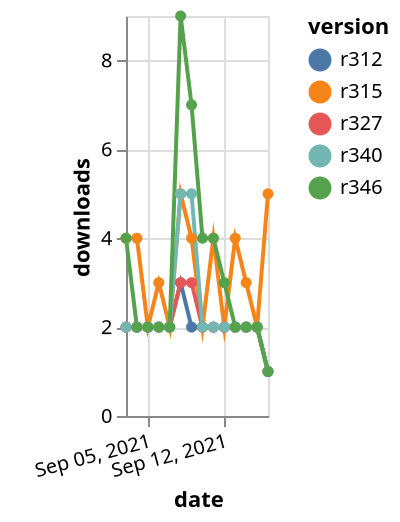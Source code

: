 {"$schema": "https://vega.github.io/schema/vega-lite/v5.json", "description": "A simple bar chart with embedded data.", "data": {"values": [{"date": "2021-09-03", "total": 2665, "delta": 2, "version": "r312"}, {"date": "2021-09-04", "total": 2667, "delta": 2, "version": "r312"}, {"date": "2021-09-05", "total": 2669, "delta": 2, "version": "r312"}, {"date": "2021-09-06", "total": 2671, "delta": 2, "version": "r312"}, {"date": "2021-09-07", "total": 2673, "delta": 2, "version": "r312"}, {"date": "2021-09-08", "total": 2676, "delta": 3, "version": "r312"}, {"date": "2021-09-09", "total": 2678, "delta": 2, "version": "r312"}, {"date": "2021-09-10", "total": 2680, "delta": 2, "version": "r312"}, {"date": "2021-09-11", "total": 2682, "delta": 2, "version": "r312"}, {"date": "2021-09-12", "total": 2684, "delta": 2, "version": "r312"}, {"date": "2021-09-13", "total": 2686, "delta": 2, "version": "r312"}, {"date": "2021-09-14", "total": 2688, "delta": 2, "version": "r312"}, {"date": "2021-09-15", "total": 2690, "delta": 2, "version": "r312"}, {"date": "2021-09-16", "total": 2691, "delta": 1, "version": "r312"}, {"date": "2021-09-03", "total": 1888, "delta": 4, "version": "r315"}, {"date": "2021-09-04", "total": 1892, "delta": 4, "version": "r315"}, {"date": "2021-09-05", "total": 1894, "delta": 2, "version": "r315"}, {"date": "2021-09-06", "total": 1897, "delta": 3, "version": "r315"}, {"date": "2021-09-07", "total": 1899, "delta": 2, "version": "r315"}, {"date": "2021-09-08", "total": 1904, "delta": 5, "version": "r315"}, {"date": "2021-09-09", "total": 1908, "delta": 4, "version": "r315"}, {"date": "2021-09-10", "total": 1910, "delta": 2, "version": "r315"}, {"date": "2021-09-11", "total": 1914, "delta": 4, "version": "r315"}, {"date": "2021-09-12", "total": 1916, "delta": 2, "version": "r315"}, {"date": "2021-09-13", "total": 1920, "delta": 4, "version": "r315"}, {"date": "2021-09-14", "total": 1923, "delta": 3, "version": "r315"}, {"date": "2021-09-15", "total": 1925, "delta": 2, "version": "r315"}, {"date": "2021-09-16", "total": 1930, "delta": 5, "version": "r315"}, {"date": "2021-09-03", "total": 2673, "delta": 2, "version": "r327"}, {"date": "2021-09-04", "total": 2675, "delta": 2, "version": "r327"}, {"date": "2021-09-05", "total": 2677, "delta": 2, "version": "r327"}, {"date": "2021-09-06", "total": 2679, "delta": 2, "version": "r327"}, {"date": "2021-09-07", "total": 2681, "delta": 2, "version": "r327"}, {"date": "2021-09-08", "total": 2684, "delta": 3, "version": "r327"}, {"date": "2021-09-09", "total": 2687, "delta": 3, "version": "r327"}, {"date": "2021-09-10", "total": 2689, "delta": 2, "version": "r327"}, {"date": "2021-09-11", "total": 2691, "delta": 2, "version": "r327"}, {"date": "2021-09-12", "total": 2693, "delta": 2, "version": "r327"}, {"date": "2021-09-13", "total": 2695, "delta": 2, "version": "r327"}, {"date": "2021-09-14", "total": 2697, "delta": 2, "version": "r327"}, {"date": "2021-09-15", "total": 2699, "delta": 2, "version": "r327"}, {"date": "2021-09-16", "total": 2700, "delta": 1, "version": "r327"}, {"date": "2021-09-03", "total": 3066, "delta": 2, "version": "r340"}, {"date": "2021-09-04", "total": 3068, "delta": 2, "version": "r340"}, {"date": "2021-09-05", "total": 3070, "delta": 2, "version": "r340"}, {"date": "2021-09-06", "total": 3072, "delta": 2, "version": "r340"}, {"date": "2021-09-07", "total": 3074, "delta": 2, "version": "r340"}, {"date": "2021-09-08", "total": 3079, "delta": 5, "version": "r340"}, {"date": "2021-09-09", "total": 3084, "delta": 5, "version": "r340"}, {"date": "2021-09-10", "total": 3086, "delta": 2, "version": "r340"}, {"date": "2021-09-11", "total": 3088, "delta": 2, "version": "r340"}, {"date": "2021-09-12", "total": 3090, "delta": 2, "version": "r340"}, {"date": "2021-09-13", "total": 3092, "delta": 2, "version": "r340"}, {"date": "2021-09-14", "total": 3094, "delta": 2, "version": "r340"}, {"date": "2021-09-15", "total": 3096, "delta": 2, "version": "r340"}, {"date": "2021-09-16", "total": 3097, "delta": 1, "version": "r340"}, {"date": "2021-09-03", "total": 1863, "delta": 4, "version": "r346"}, {"date": "2021-09-04", "total": 1865, "delta": 2, "version": "r346"}, {"date": "2021-09-05", "total": 1867, "delta": 2, "version": "r346"}, {"date": "2021-09-06", "total": 1869, "delta": 2, "version": "r346"}, {"date": "2021-09-07", "total": 1871, "delta": 2, "version": "r346"}, {"date": "2021-09-08", "total": 1880, "delta": 9, "version": "r346"}, {"date": "2021-09-09", "total": 1887, "delta": 7, "version": "r346"}, {"date": "2021-09-10", "total": 1891, "delta": 4, "version": "r346"}, {"date": "2021-09-11", "total": 1895, "delta": 4, "version": "r346"}, {"date": "2021-09-12", "total": 1898, "delta": 3, "version": "r346"}, {"date": "2021-09-13", "total": 1900, "delta": 2, "version": "r346"}, {"date": "2021-09-14", "total": 1902, "delta": 2, "version": "r346"}, {"date": "2021-09-15", "total": 1904, "delta": 2, "version": "r346"}, {"date": "2021-09-16", "total": 1905, "delta": 1, "version": "r346"}]}, "width": "container", "mark": {"type": "line", "point": {"filled": true}}, "encoding": {"x": {"field": "date", "type": "temporal", "timeUnit": "yearmonthdate", "title": "date", "axis": {"labelAngle": -15}}, "y": {"field": "delta", "type": "quantitative", "title": "downloads"}, "color": {"field": "version", "type": "nominal"}, "tooltip": {"field": "delta"}}}